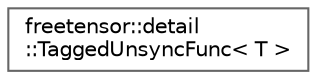 digraph "Graphical Class Hierarchy"
{
 // LATEX_PDF_SIZE
  bgcolor="transparent";
  edge [fontname=Helvetica,fontsize=10,labelfontname=Helvetica,labelfontsize=10];
  node [fontname=Helvetica,fontsize=10,shape=box,height=0.2,width=0.4];
  rankdir="LR";
  Node0 [label="freetensor::detail\l::TaggedUnsyncFunc\< T \>",height=0.2,width=0.4,color="grey40", fillcolor="white", style="filled",URL="$structfreetensor_1_1detail_1_1TaggedUnsyncFunc.html",tooltip=" "];
}
